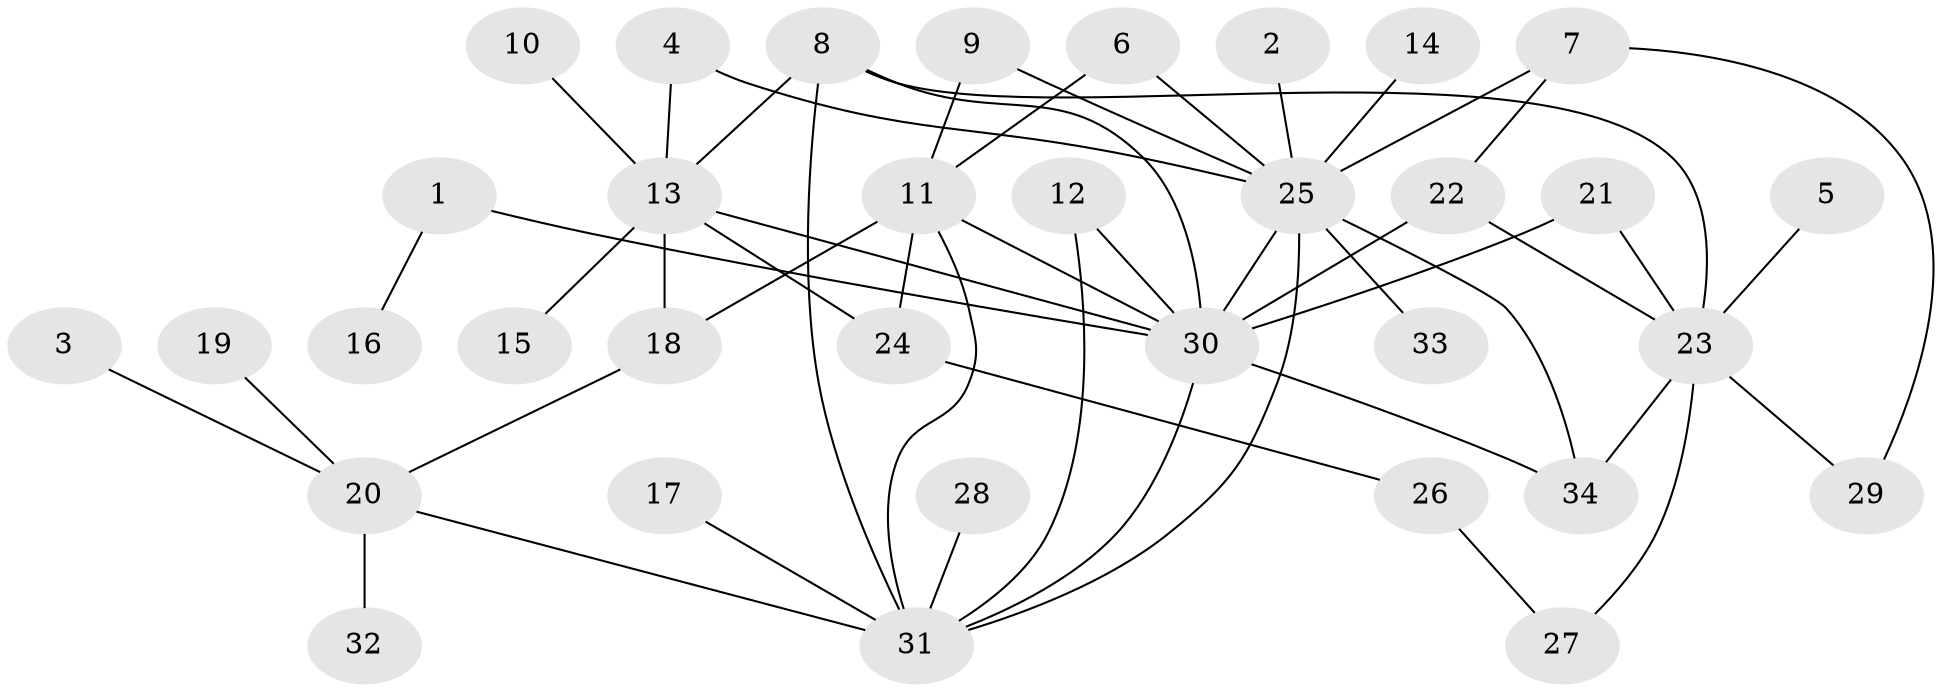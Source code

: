 // original degree distribution, {12: 0.014925373134328358, 3: 0.13432835820895522, 13: 0.014925373134328358, 9: 0.029850746268656716, 8: 0.014925373134328358, 2: 0.22388059701492538, 10: 0.014925373134328358, 1: 0.4925373134328358, 7: 0.014925373134328358, 4: 0.04477611940298507}
// Generated by graph-tools (version 1.1) at 2025/01/03/09/25 03:01:41]
// undirected, 34 vertices, 51 edges
graph export_dot {
graph [start="1"]
  node [color=gray90,style=filled];
  1;
  2;
  3;
  4;
  5;
  6;
  7;
  8;
  9;
  10;
  11;
  12;
  13;
  14;
  15;
  16;
  17;
  18;
  19;
  20;
  21;
  22;
  23;
  24;
  25;
  26;
  27;
  28;
  29;
  30;
  31;
  32;
  33;
  34;
  1 -- 16 [weight=1.0];
  1 -- 30 [weight=1.0];
  2 -- 25 [weight=1.0];
  3 -- 20 [weight=1.0];
  4 -- 13 [weight=1.0];
  4 -- 25 [weight=1.0];
  5 -- 23 [weight=1.0];
  6 -- 11 [weight=1.0];
  6 -- 25 [weight=1.0];
  7 -- 22 [weight=1.0];
  7 -- 25 [weight=1.0];
  7 -- 29 [weight=1.0];
  8 -- 13 [weight=1.0];
  8 -- 23 [weight=1.0];
  8 -- 30 [weight=1.0];
  8 -- 31 [weight=1.0];
  9 -- 11 [weight=1.0];
  9 -- 25 [weight=1.0];
  10 -- 13 [weight=1.0];
  11 -- 18 [weight=1.0];
  11 -- 24 [weight=1.0];
  11 -- 30 [weight=1.0];
  11 -- 31 [weight=1.0];
  12 -- 30 [weight=1.0];
  12 -- 31 [weight=1.0];
  13 -- 15 [weight=1.0];
  13 -- 18 [weight=1.0];
  13 -- 24 [weight=1.0];
  13 -- 30 [weight=1.0];
  14 -- 25 [weight=1.0];
  17 -- 31 [weight=1.0];
  18 -- 20 [weight=1.0];
  19 -- 20 [weight=1.0];
  20 -- 31 [weight=1.0];
  20 -- 32 [weight=1.0];
  21 -- 23 [weight=1.0];
  21 -- 30 [weight=1.0];
  22 -- 23 [weight=1.0];
  22 -- 30 [weight=1.0];
  23 -- 27 [weight=1.0];
  23 -- 29 [weight=1.0];
  23 -- 34 [weight=1.0];
  24 -- 26 [weight=1.0];
  25 -- 30 [weight=1.0];
  25 -- 31 [weight=1.0];
  25 -- 33 [weight=1.0];
  25 -- 34 [weight=1.0];
  26 -- 27 [weight=1.0];
  28 -- 31 [weight=1.0];
  30 -- 31 [weight=1.0];
  30 -- 34 [weight=1.0];
}
